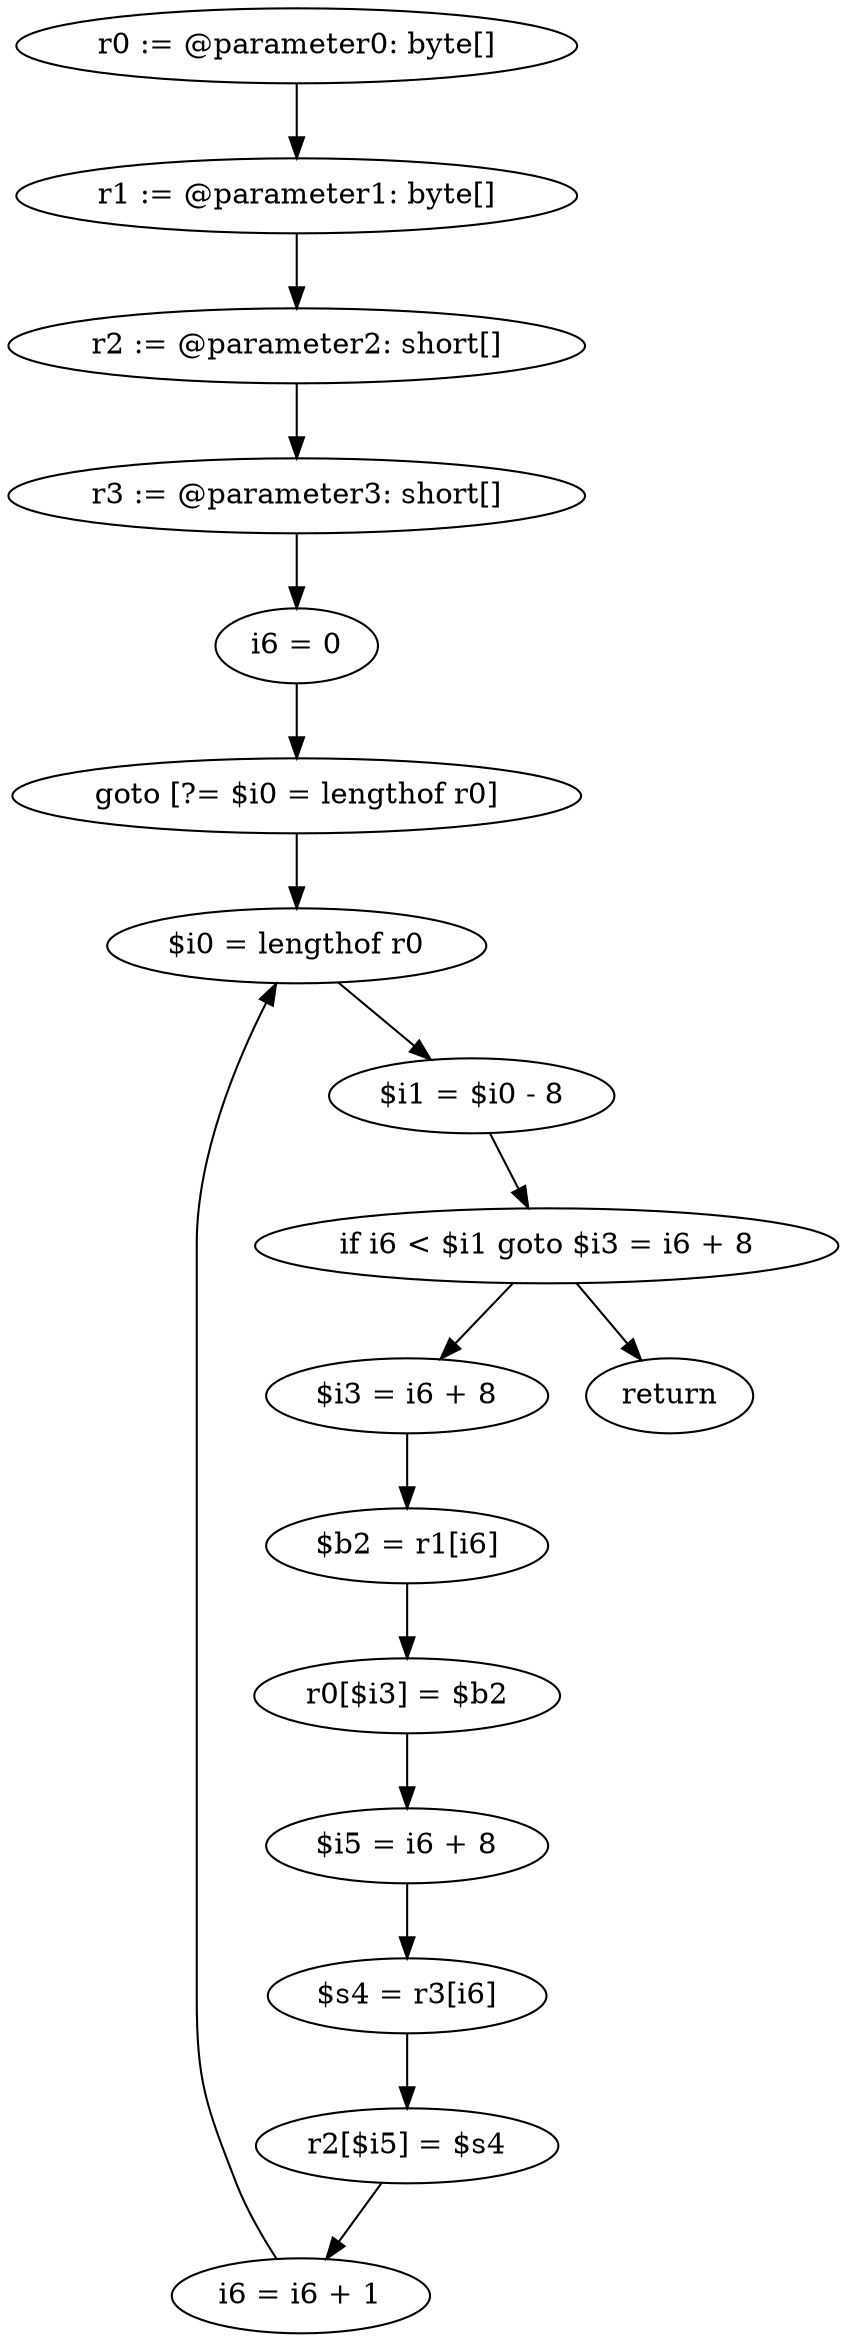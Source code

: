 digraph "unitGraph" {
    "r0 := @parameter0: byte[]"
    "r1 := @parameter1: byte[]"
    "r2 := @parameter2: short[]"
    "r3 := @parameter3: short[]"
    "i6 = 0"
    "goto [?= $i0 = lengthof r0]"
    "$i3 = i6 + 8"
    "$b2 = r1[i6]"
    "r0[$i3] = $b2"
    "$i5 = i6 + 8"
    "$s4 = r3[i6]"
    "r2[$i5] = $s4"
    "i6 = i6 + 1"
    "$i0 = lengthof r0"
    "$i1 = $i0 - 8"
    "if i6 < $i1 goto $i3 = i6 + 8"
    "return"
    "r0 := @parameter0: byte[]"->"r1 := @parameter1: byte[]";
    "r1 := @parameter1: byte[]"->"r2 := @parameter2: short[]";
    "r2 := @parameter2: short[]"->"r3 := @parameter3: short[]";
    "r3 := @parameter3: short[]"->"i6 = 0";
    "i6 = 0"->"goto [?= $i0 = lengthof r0]";
    "goto [?= $i0 = lengthof r0]"->"$i0 = lengthof r0";
    "$i3 = i6 + 8"->"$b2 = r1[i6]";
    "$b2 = r1[i6]"->"r0[$i3] = $b2";
    "r0[$i3] = $b2"->"$i5 = i6 + 8";
    "$i5 = i6 + 8"->"$s4 = r3[i6]";
    "$s4 = r3[i6]"->"r2[$i5] = $s4";
    "r2[$i5] = $s4"->"i6 = i6 + 1";
    "i6 = i6 + 1"->"$i0 = lengthof r0";
    "$i0 = lengthof r0"->"$i1 = $i0 - 8";
    "$i1 = $i0 - 8"->"if i6 < $i1 goto $i3 = i6 + 8";
    "if i6 < $i1 goto $i3 = i6 + 8"->"return";
    "if i6 < $i1 goto $i3 = i6 + 8"->"$i3 = i6 + 8";
}
